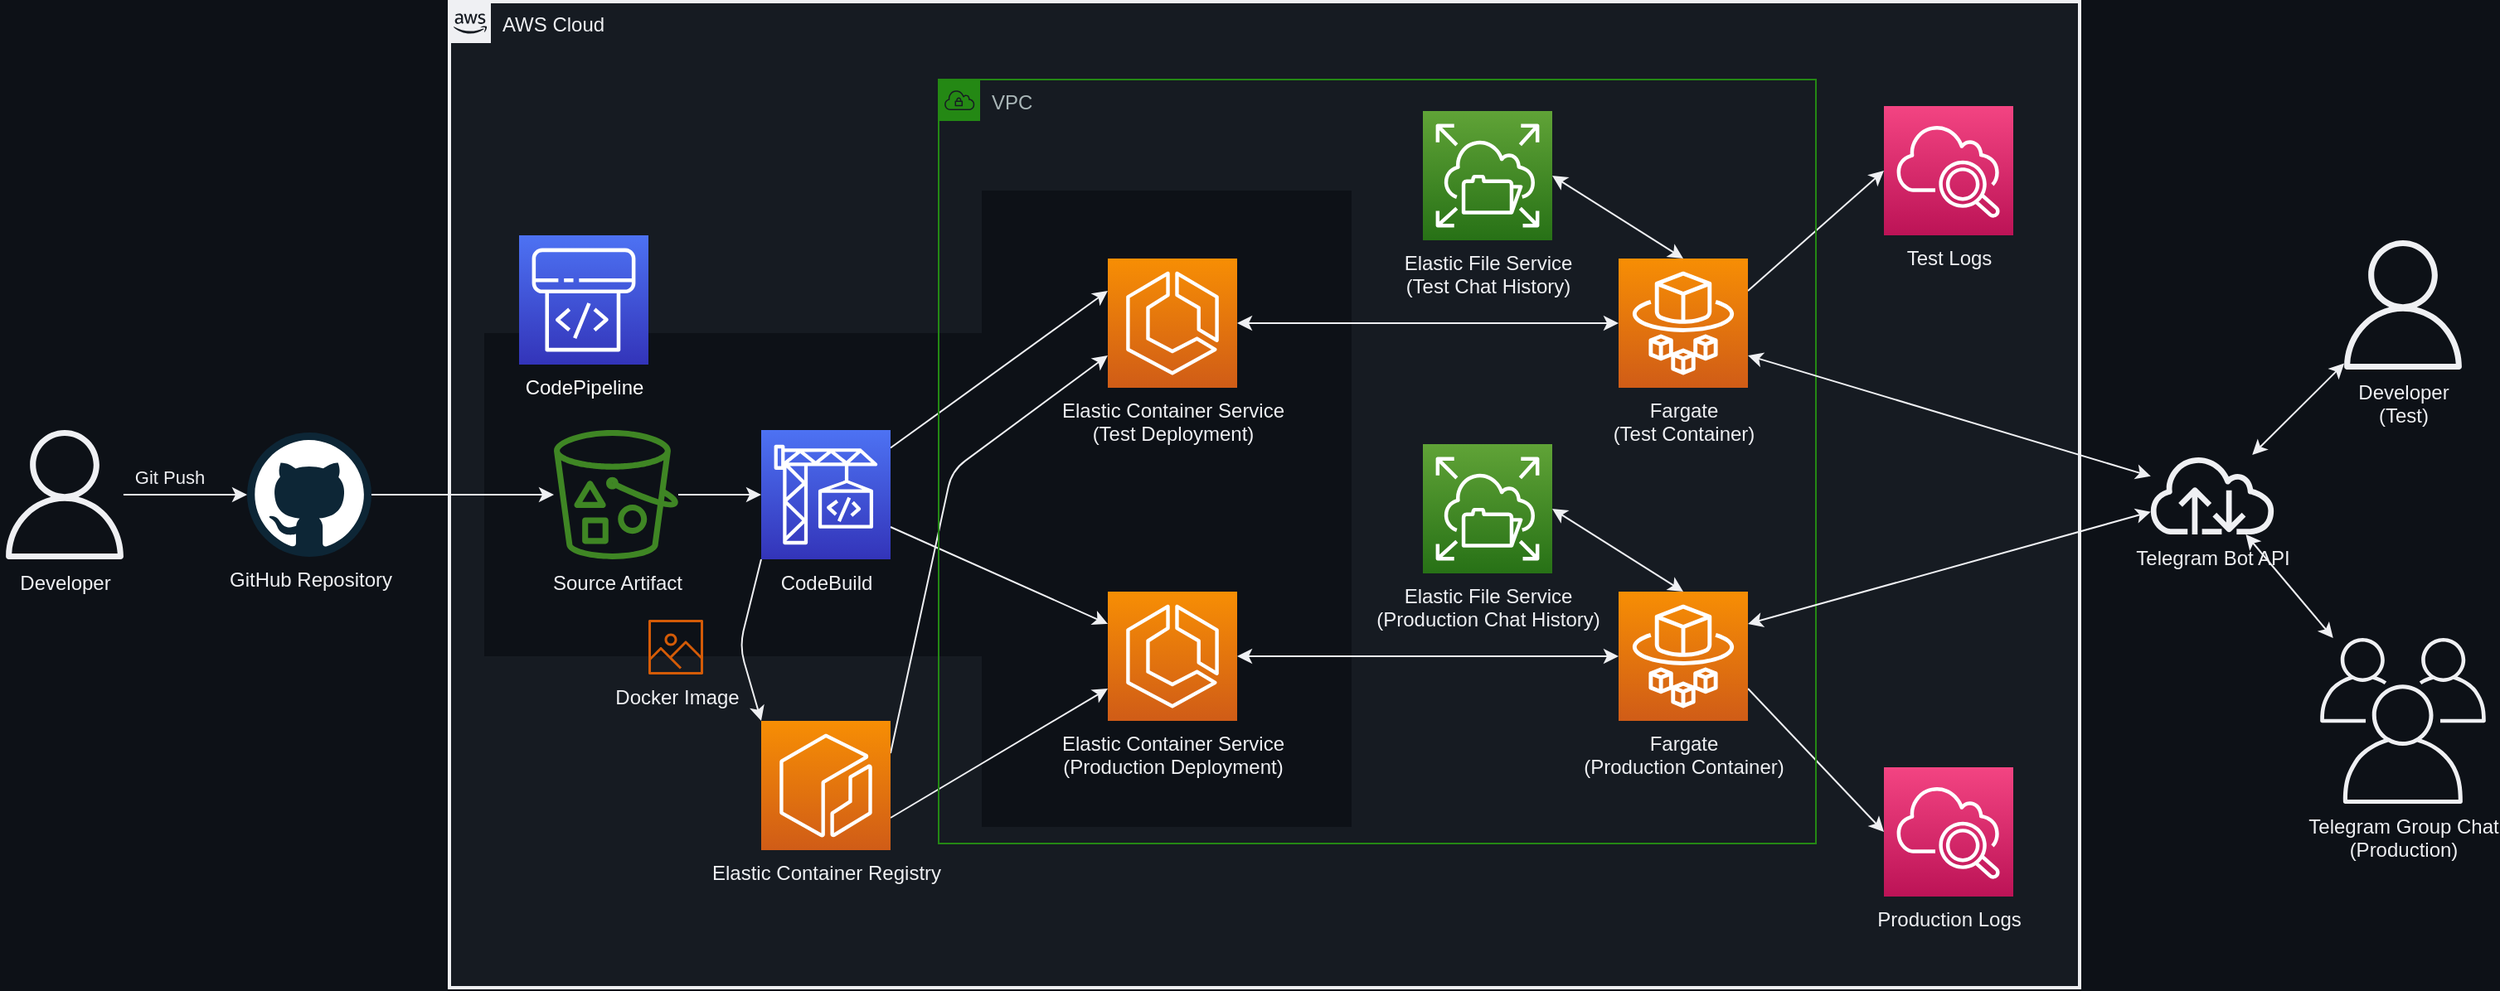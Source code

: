 <mxfile>
    <diagram id="OdDofp1JgSiZ3Kcg-Kp7" name="Page-1">
        <mxGraphModel dx="2239" dy="1312" grid="0" gridSize="10" guides="1" tooltips="1" connect="1" arrows="1" fold="1" page="1" pageScale="1" pageWidth="1600" pageHeight="900" background="#0d1117" math="0" shadow="0">
            <root>
                <mxCell id="0"/>
                <mxCell id="1" parent="0"/>
                <mxCell id="11" value="AWS Cloud" style="points=[[0,0],[0.25,0],[0.5,0],[0.75,0],[1,0],[1,0.25],[1,0.5],[1,0.75],[1,1],[0.75,1],[0.5,1],[0.25,1],[0,1],[0,0.75],[0,0.5],[0,0.25]];outlineConnect=0;html=1;whiteSpace=wrap;fontSize=12;fontStyle=0;container=0;pointerEvents=0;collapsible=0;recursiveResize=0;shape=mxgraph.aws4.group;grIcon=mxgraph.aws4.group_aws_cloud_alt;verticalAlign=top;align=left;spacingLeft=30;dashed=0;fillColor=#161b22;fillStyle=solid;fontColor=#EFF0F3;labelBackgroundColor=none;labelBorderColor=none;gradientColor=none;strokeColor=#EFF0F3;strokeWidth=2;" vertex="1" parent="1">
                    <mxGeometry x="-1278" y="153" width="983" height="595" as="geometry"/>
                </mxCell>
                <mxCell id="62" value="" style="fillColor=#0d1117;strokeColor=none;dashed=0;verticalAlign=top;fontStyle=0;fontColor=#EFF0F3;rounded=0;fillStyle=solid;" vertex="1" parent="11">
                    <mxGeometry x="321" y="114" width="223" height="384" as="geometry"/>
                </mxCell>
                <mxCell id="14" value="" style="fillColor=#0d1117;strokeColor=none;dashed=0;verticalAlign=top;fontStyle=0;fontColor=#EFF0F3;rounded=0;fillStyle=solid;" vertex="1" parent="11">
                    <mxGeometry x="21" y="200" width="348" height="195" as="geometry"/>
                </mxCell>
                <mxCell id="4" value="&lt;font color=&quot;#ffffff&quot;&gt;CodePipeline&lt;/font&gt;" style="sketch=0;points=[[0,0,0],[0.25,0,0],[0.5,0,0],[0.75,0,0],[1,0,0],[0,1,0],[0.25,1,0],[0.5,1,0],[0.75,1,0],[1,1,0],[0,0.25,0],[0,0.5,0],[0,0.75,0],[1,0.25,0],[1,0.5,0],[1,0.75,0]];outlineConnect=0;fontColor=#232F3E;gradientColor=#4D72F3;gradientDirection=north;fillColor=#3334B9;strokeColor=#ffffff;dashed=0;verticalLabelPosition=bottom;verticalAlign=top;align=center;html=1;fontSize=12;fontStyle=0;aspect=fixed;shape=mxgraph.aws4.resourceIcon;resIcon=mxgraph.aws4.codepipeline;" vertex="1" parent="11">
                    <mxGeometry x="42" y="141" width="78" height="78" as="geometry"/>
                </mxCell>
                <mxCell id="32" style="edgeStyle=none;html=1;entryX=0;entryY=0;entryDx=0;entryDy=0;entryPerimeter=0;fontColor=#EFF0F3;exitX=0;exitY=1;exitDx=0;exitDy=0;exitPerimeter=0;strokeColor=#EFF0F3;" edge="1" parent="11" source="2" target="5">
                    <mxGeometry relative="1" as="geometry">
                        <Array as="points">
                            <mxPoint x="175" y="389"/>
                        </Array>
                    </mxGeometry>
                </mxCell>
                <mxCell id="36" value="" style="edgeStyle=none;html=1;fontColor=#EFF0F3;entryX=0;entryY=0.25;entryDx=0;entryDy=0;entryPerimeter=0;shadow=0;strokeColor=#EFF0F3;" edge="1" parent="11" source="2" target="31">
                    <mxGeometry relative="1" as="geometry"/>
                </mxCell>
                <mxCell id="65" style="edgeStyle=none;html=1;exitX=1;exitY=0.75;exitDx=0;exitDy=0;exitPerimeter=0;entryX=0;entryY=0.25;entryDx=0;entryDy=0;entryPerimeter=0;shadow=0;fontColor=#EFF0F3;strokeColor=#EFF0F3;" edge="1" parent="11" source="2" target="6">
                    <mxGeometry relative="1" as="geometry"/>
                </mxCell>
                <mxCell id="2" value="&lt;font color=&quot;#eff0f3&quot;&gt;CodeBuild&lt;/font&gt;" style="sketch=0;points=[[0,0,0],[0.25,0,0],[0.5,0,0],[0.75,0,0],[1,0,0],[0,1,0],[0.25,1,0],[0.5,1,0],[0.75,1,0],[1,1,0],[0,0.25,0],[0,0.5,0],[0,0.75,0],[1,0.25,0],[1,0.5,0],[1,0.75,0]];outlineConnect=0;fontColor=#232F3E;gradientColor=#4D72F3;gradientDirection=north;fillColor=#3334B9;strokeColor=#ffffff;dashed=0;verticalLabelPosition=bottom;verticalAlign=top;align=center;html=1;fontSize=12;fontStyle=0;aspect=fixed;shape=mxgraph.aws4.resourceIcon;resIcon=mxgraph.aws4.codebuild;" vertex="1" parent="11">
                    <mxGeometry x="188" y="258.5" width="78" height="78" as="geometry"/>
                </mxCell>
                <mxCell id="8" value="&lt;font color=&quot;#eff0f3&quot;&gt;Docker Image&lt;/font&gt;" style="sketch=0;outlineConnect=0;fontColor=#232F3E;gradientColor=none;fillColor=#D45B07;strokeColor=none;dashed=0;verticalLabelPosition=bottom;verticalAlign=top;align=center;html=1;fontSize=12;fontStyle=0;aspect=fixed;pointerEvents=1;shape=mxgraph.aws4.container_registry_image;" vertex="1" parent="11">
                    <mxGeometry x="120" y="373" width="33" height="33" as="geometry"/>
                </mxCell>
                <mxCell id="63" style="edgeStyle=none;html=1;exitX=1;exitY=0.25;exitDx=0;exitDy=0;exitPerimeter=0;entryX=0;entryY=0.75;entryDx=0;entryDy=0;entryPerimeter=0;shadow=0;fontColor=#EFF0F3;strokeColor=#EFF0F3;" edge="1" parent="11" source="5" target="31">
                    <mxGeometry relative="1" as="geometry">
                        <Array as="points">
                            <mxPoint x="303" y="283"/>
                        </Array>
                    </mxGeometry>
                </mxCell>
                <mxCell id="64" style="edgeStyle=none;html=1;exitX=1;exitY=0.75;exitDx=0;exitDy=0;exitPerimeter=0;entryX=0;entryY=0.75;entryDx=0;entryDy=0;entryPerimeter=0;shadow=0;fontColor=#EFF0F3;strokeColor=#EFF0F3;" edge="1" parent="11" source="5" target="6">
                    <mxGeometry relative="1" as="geometry"/>
                </mxCell>
                <mxCell id="5" value="&lt;font color=&quot;#eff0f3&quot;&gt;Elastic Container Registry&lt;/font&gt;" style="sketch=0;points=[[0,0,0],[0.25,0,0],[0.5,0,0],[0.75,0,0],[1,0,0],[0,1,0],[0.25,1,0],[0.5,1,0],[0.75,1,0],[1,1,0],[0,0.25,0],[0,0.5,0],[0,0.75,0],[1,0.25,0],[1,0.5,0],[1,0.75,0]];outlineConnect=0;fontColor=#232F3E;gradientColor=#F78E04;gradientDirection=north;fillColor=#D05C17;strokeColor=#ffffff;dashed=0;verticalLabelPosition=bottom;verticalAlign=top;align=center;html=1;fontSize=12;fontStyle=0;aspect=fixed;shape=mxgraph.aws4.resourceIcon;resIcon=mxgraph.aws4.ecr;" vertex="1" parent="11">
                    <mxGeometry x="188" y="434" width="78" height="78" as="geometry"/>
                </mxCell>
                <mxCell id="30" value="" style="edgeStyle=none;html=1;fontColor=#EFF0F3;strokeColor=#EFF0F3;" edge="1" parent="11" source="17" target="2">
                    <mxGeometry relative="1" as="geometry"/>
                </mxCell>
                <mxCell id="17" value="&lt;font color=&quot;#eff0f3&quot;&gt;Source Artifact&lt;/font&gt;" style="sketch=0;outlineConnect=0;fontColor=#232F3E;gradientColor=none;fillColor=#3F8624;strokeColor=none;dashed=0;verticalLabelPosition=bottom;verticalAlign=top;align=center;html=1;fontSize=12;fontStyle=0;aspect=fixed;pointerEvents=1;shape=mxgraph.aws4.bucket_with_objects;" vertex="1" parent="11">
                    <mxGeometry x="63" y="258.5" width="75" height="78" as="geometry"/>
                </mxCell>
                <mxCell id="67" style="edgeStyle=none;sketch=0;html=1;exitX=1;exitY=0.5;exitDx=0;exitDy=0;exitPerimeter=0;entryX=0;entryY=0.5;entryDx=0;entryDy=0;entryPerimeter=0;shadow=0;fontColor=#EFF0F3;startArrow=classic;startFill=1;strokeColor=#EFF0F3;" edge="1" parent="11" source="6" target="7">
                    <mxGeometry relative="1" as="geometry"/>
                </mxCell>
                <mxCell id="6" value="&lt;font color=&quot;#eff0f3&quot;&gt;Elastic Container Service&lt;br&gt;(Production Deployment)&lt;br&gt;&lt;/font&gt;" style="sketch=0;points=[[0,0,0],[0.25,0,0],[0.5,0,0],[0.75,0,0],[1,0,0],[0,1,0],[0.25,1,0],[0.5,1,0],[0.75,1,0],[1,1,0],[0,0.25,0],[0,0.5,0],[0,0.75,0],[1,0.25,0],[1,0.5,0],[1,0.75,0]];outlineConnect=0;fontColor=#232F3E;gradientColor=#F78E04;gradientDirection=north;fillColor=#D05C17;strokeColor=#ffffff;dashed=0;verticalLabelPosition=bottom;verticalAlign=top;align=center;html=1;fontSize=12;fontStyle=0;aspect=fixed;shape=mxgraph.aws4.resourceIcon;resIcon=mxgraph.aws4.ecs;" vertex="1" parent="11">
                    <mxGeometry x="397" y="356" width="78" height="78" as="geometry"/>
                </mxCell>
                <mxCell id="66" style="edgeStyle=none;html=1;exitX=1;exitY=0.5;exitDx=0;exitDy=0;exitPerimeter=0;entryX=0;entryY=0.5;entryDx=0;entryDy=0;entryPerimeter=0;shadow=0;fontColor=#EFF0F3;startArrow=classic;startFill=1;strokeColor=#EFF0F3;" edge="1" parent="11" source="31" target="38">
                    <mxGeometry relative="1" as="geometry"/>
                </mxCell>
                <mxCell id="31" value="&lt;font color=&quot;#eff0f3&quot;&gt;Elastic Container Service&lt;br&gt;(Test Deployment)&lt;br&gt;&lt;/font&gt;" style="sketch=0;points=[[0,0,0],[0.25,0,0],[0.5,0,0],[0.75,0,0],[1,0,0],[0,1,0],[0.25,1,0],[0.5,1,0],[0.75,1,0],[1,1,0],[0,0.25,0],[0,0.5,0],[0,0.75,0],[1,0.25,0],[1,0.5,0],[1,0.75,0]];outlineConnect=0;fontColor=#232F3E;gradientColor=#F78E04;gradientDirection=north;fillColor=#D05C17;strokeColor=#ffffff;dashed=0;verticalLabelPosition=bottom;verticalAlign=top;align=center;html=1;fontSize=12;fontStyle=0;aspect=fixed;shape=mxgraph.aws4.resourceIcon;resIcon=mxgraph.aws4.ecs;" vertex="1" parent="11">
                    <mxGeometry x="397" y="155" width="78" height="78" as="geometry"/>
                </mxCell>
                <mxCell id="76" style="edgeStyle=none;sketch=0;html=1;exitX=1;exitY=0.75;exitDx=0;exitDy=0;exitPerimeter=0;entryX=0;entryY=0.5;entryDx=0;entryDy=0;entryPerimeter=0;shadow=0;fontColor=#EFF0F3;startArrow=none;startFill=0;strokeColor=#EFF0F3;" edge="1" parent="11" source="7" target="61">
                    <mxGeometry relative="1" as="geometry"/>
                </mxCell>
                <mxCell id="7" value="&lt;font color=&quot;#eff0f3&quot;&gt;Fargate&lt;br&gt;(Production Container)&lt;br&gt;&lt;/font&gt;" style="sketch=0;points=[[0,0,0],[0.25,0,0],[0.5,0,0],[0.75,0,0],[1,0,0],[0,1,0],[0.25,1,0],[0.5,1,0],[0.75,1,0],[1,1,0],[0,0.25,0],[0,0.5,0],[0,0.75,0],[1,0.25,0],[1,0.5,0],[1,0.75,0]];outlineConnect=0;fontColor=#232F3E;gradientColor=#F78E04;gradientDirection=north;fillColor=#D05C17;strokeColor=#ffffff;dashed=0;verticalLabelPosition=bottom;verticalAlign=top;align=center;html=1;fontSize=12;fontStyle=0;aspect=fixed;shape=mxgraph.aws4.resourceIcon;resIcon=mxgraph.aws4.fargate;" vertex="1" parent="11">
                    <mxGeometry x="705" y="356" width="78" height="78" as="geometry"/>
                </mxCell>
                <mxCell id="75" style="edgeStyle=none;sketch=0;html=1;exitX=1;exitY=0.25;exitDx=0;exitDy=0;exitPerimeter=0;entryX=0;entryY=0.5;entryDx=0;entryDy=0;entryPerimeter=0;shadow=0;fontColor=#EFF0F3;startArrow=none;startFill=0;strokeColor=#EFF0F3;" edge="1" parent="11" source="38" target="70">
                    <mxGeometry relative="1" as="geometry"/>
                </mxCell>
                <mxCell id="38" value="&lt;font color=&quot;#eff0f3&quot;&gt;Fargate&lt;br&gt;(Test Container)&lt;br&gt;&lt;/font&gt;" style="sketch=0;points=[[0,0,0],[0.25,0,0],[0.5,0,0],[0.75,0,0],[1,0,0],[0,1,0],[0.25,1,0],[0.5,1,0],[0.75,1,0],[1,1,0],[0,0.25,0],[0,0.5,0],[0,0.75,0],[1,0.25,0],[1,0.5,0],[1,0.75,0]];outlineConnect=0;fontColor=#232F3E;gradientColor=#F78E04;gradientDirection=north;fillColor=#D05C17;strokeColor=#ffffff;dashed=0;verticalLabelPosition=bottom;verticalAlign=top;align=center;html=1;fontSize=12;fontStyle=0;aspect=fixed;shape=mxgraph.aws4.resourceIcon;resIcon=mxgraph.aws4.fargate;" vertex="1" parent="11">
                    <mxGeometry x="705" y="155" width="78" height="78" as="geometry"/>
                </mxCell>
                <mxCell id="68" style="edgeStyle=none;sketch=0;html=1;exitX=1;exitY=0.5;exitDx=0;exitDy=0;exitPerimeter=0;entryX=0.5;entryY=0;entryDx=0;entryDy=0;entryPerimeter=0;shadow=0;fontColor=#EFF0F3;startArrow=classic;startFill=1;strokeColor=#EFF0F3;" edge="1" parent="11" source="48" target="38">
                    <mxGeometry relative="1" as="geometry"/>
                </mxCell>
                <mxCell id="48" value="&lt;font color=&quot;#eff0f3&quot;&gt;Elastic File Service&lt;br&gt;(Test Chat History)&lt;br&gt;&lt;/font&gt;" style="sketch=0;points=[[0,0,0],[0.25,0,0],[0.5,0,0],[0.75,0,0],[1,0,0],[0,1,0],[0.25,1,0],[0.5,1,0],[0.75,1,0],[1,1,0],[0,0.25,0],[0,0.5,0],[0,0.75,0],[1,0.25,0],[1,0.5,0],[1,0.75,0]];outlineConnect=0;fontColor=#232F3E;gradientColor=#60A337;gradientDirection=north;fillColor=#277116;strokeColor=#ffffff;dashed=0;verticalLabelPosition=bottom;verticalAlign=top;align=center;html=1;fontSize=12;fontStyle=0;aspect=fixed;shape=mxgraph.aws4.resourceIcon;resIcon=mxgraph.aws4.elastic_file_system;" vertex="1" parent="11">
                    <mxGeometry x="587" y="66" width="78" height="78" as="geometry"/>
                </mxCell>
                <mxCell id="69" style="edgeStyle=none;sketch=0;html=1;exitX=1;exitY=0.5;exitDx=0;exitDy=0;exitPerimeter=0;entryX=0.5;entryY=0;entryDx=0;entryDy=0;entryPerimeter=0;shadow=0;fontColor=#EFF0F3;startArrow=classic;startFill=1;strokeColor=#EFF0F3;" edge="1" parent="11" source="18" target="7">
                    <mxGeometry relative="1" as="geometry"/>
                </mxCell>
                <mxCell id="18" value="&lt;font color=&quot;#eff0f3&quot;&gt;Elastic File Service&lt;br&gt;(Production Chat History)&lt;br&gt;&lt;/font&gt;" style="sketch=0;points=[[0,0,0],[0.25,0,0],[0.5,0,0],[0.75,0,0],[1,0,0],[0,1,0],[0.25,1,0],[0.5,1,0],[0.75,1,0],[1,1,0],[0,0.25,0],[0,0.5,0],[0,0.75,0],[1,0.25,0],[1,0.5,0],[1,0.75,0]];outlineConnect=0;fontColor=#232F3E;gradientColor=#60A337;gradientDirection=north;fillColor=#277116;strokeColor=#ffffff;dashed=0;verticalLabelPosition=bottom;verticalAlign=top;align=center;html=1;fontSize=12;fontStyle=0;aspect=fixed;shape=mxgraph.aws4.resourceIcon;resIcon=mxgraph.aws4.elastic_file_system;" vertex="1" parent="11">
                    <mxGeometry x="587" y="267" width="78" height="78" as="geometry"/>
                </mxCell>
                <mxCell id="60" value="VPC" style="points=[[0,0],[0.25,0],[0.5,0],[0.75,0],[1,0],[1,0.25],[1,0.5],[1,0.75],[1,1],[0.75,1],[0.5,1],[0.25,1],[0,1],[0,0.75],[0,0.5],[0,0.25]];outlineConnect=0;gradientColor=none;html=1;whiteSpace=wrap;fontSize=12;fontStyle=0;container=1;pointerEvents=0;collapsible=0;recursiveResize=0;shape=mxgraph.aws4.group;grIcon=mxgraph.aws4.group_vpc;strokeColor=#248814;fillColor=none;verticalAlign=top;align=left;spacingLeft=30;fontColor=#AAB7B8;dashed=0;rounded=0;" vertex="1" parent="11">
                    <mxGeometry x="295" y="47" width="529" height="461" as="geometry"/>
                </mxCell>
                <mxCell id="70" value="&lt;font color=&quot;#eff0f3&quot;&gt;Test Logs&lt;/font&gt;" style="sketch=0;points=[[0,0,0],[0.25,0,0],[0.5,0,0],[0.75,0,0],[1,0,0],[0,1,0],[0.25,1,0],[0.5,1,0],[0.75,1,0],[1,1,0],[0,0.25,0],[0,0.5,0],[0,0.75,0],[1,0.25,0],[1,0.5,0],[1,0.75,0]];points=[[0,0,0],[0.25,0,0],[0.5,0,0],[0.75,0,0],[1,0,0],[0,1,0],[0.25,1,0],[0.5,1,0],[0.75,1,0],[1,1,0],[0,0.25,0],[0,0.5,0],[0,0.75,0],[1,0.25,0],[1,0.5,0],[1,0.75,0]];outlineConnect=0;fontColor=#232F3E;gradientColor=#F34482;gradientDirection=north;fillColor=#BC1356;strokeColor=#ffffff;dashed=0;verticalLabelPosition=bottom;verticalAlign=top;align=center;html=1;fontSize=12;fontStyle=0;aspect=fixed;shape=mxgraph.aws4.resourceIcon;resIcon=mxgraph.aws4.cloudwatch_2;rounded=0;" vertex="1" parent="11">
                    <mxGeometry x="865" y="63" width="78" height="78" as="geometry"/>
                </mxCell>
                <mxCell id="61" value="&lt;font color=&quot;#eff0f3&quot;&gt;Production&amp;nbsp;Logs&lt;/font&gt;" style="sketch=0;points=[[0,0,0],[0.25,0,0],[0.5,0,0],[0.75,0,0],[1,0,0],[0,1,0],[0.25,1,0],[0.5,1,0],[0.75,1,0],[1,1,0],[0,0.25,0],[0,0.5,0],[0,0.75,0],[1,0.25,0],[1,0.5,0],[1,0.75,0]];points=[[0,0,0],[0.25,0,0],[0.5,0,0],[0.75,0,0],[1,0,0],[0,1,0],[0.25,1,0],[0.5,1,0],[0.75,1,0],[1,1,0],[0,0.25,0],[0,0.5,0],[0,0.75,0],[1,0.25,0],[1,0.5,0],[1,0.75,0]];outlineConnect=0;fontColor=#232F3E;gradientColor=#F34482;gradientDirection=north;fillColor=#BC1356;strokeColor=#ffffff;dashed=0;verticalLabelPosition=bottom;verticalAlign=top;align=center;html=1;fontSize=12;fontStyle=0;aspect=fixed;shape=mxgraph.aws4.resourceIcon;resIcon=mxgraph.aws4.cloudwatch_2;rounded=0;" vertex="1" parent="11">
                    <mxGeometry x="865" y="462" width="78" height="78" as="geometry"/>
                </mxCell>
                <mxCell id="29" value="" style="edgeStyle=none;html=1;fontColor=#EFF0F3;strokeColor=#EFF0F3;" edge="1" parent="1" source="3" target="17">
                    <mxGeometry relative="1" as="geometry"/>
                </mxCell>
                <mxCell id="3" value="&lt;font color=&quot;#eff0f3&quot;&gt;GitHub Repository&lt;/font&gt;" style="dashed=0;outlineConnect=0;html=1;align=center;labelPosition=center;verticalLabelPosition=bottom;verticalAlign=top;shape=mxgraph.weblogos.github" vertex="1" parent="1">
                    <mxGeometry x="-1400" y="413" width="75" height="75" as="geometry"/>
                </mxCell>
                <mxCell id="77" value="" style="edgeStyle=none;sketch=0;html=1;shadow=0;fontColor=#EFF0F3;startArrow=classic;startFill=1;strokeColor=#EFF0F3;" edge="1" parent="1" source="12" target="72">
                    <mxGeometry relative="1" as="geometry"/>
                </mxCell>
                <mxCell id="12" value="&lt;font color=&quot;#eff0f3&quot;&gt;Telegram Group Chat&lt;br&gt;(Production)&lt;br&gt;&lt;/font&gt;" style="sketch=0;outlineConnect=0;gradientColor=none;fontColor=#545B64;strokeColor=none;fillColor=#EFF0F3;dashed=0;verticalLabelPosition=bottom;verticalAlign=top;align=center;html=1;fontSize=12;fontStyle=0;aspect=fixed;shape=mxgraph.aws4.illustration_users;pointerEvents=1" vertex="1" parent="1">
                    <mxGeometry x="-150" y="537" width="100" height="100" as="geometry"/>
                </mxCell>
                <mxCell id="25" value="" style="edgeStyle=none;html=1;fontColor=#EFF0F3;strokeColor=#EFF0F3;" edge="1" parent="1" source="21" target="3">
                    <mxGeometry relative="1" as="geometry"/>
                </mxCell>
                <mxCell id="27" value="Git Push" style="edgeLabel;html=1;align=center;verticalAlign=middle;resizable=0;points=[];fontColor=#EFF0F3;labelBackgroundColor=none;" vertex="1" connectable="0" parent="25">
                    <mxGeometry x="0.252" y="-1" relative="1" as="geometry">
                        <mxPoint x="-19" y="-12" as="offset"/>
                    </mxGeometry>
                </mxCell>
                <mxCell id="21" value="&lt;font color=&quot;#eff0f3&quot;&gt;Developer&lt;/font&gt;" style="sketch=0;outlineConnect=0;fontColor=#232F3E;gradientColor=none;fillColor=#EFF0F3;strokeColor=none;dashed=0;verticalLabelPosition=bottom;verticalAlign=top;align=center;html=1;fontSize=12;fontStyle=0;aspect=fixed;pointerEvents=1;shape=mxgraph.aws4.user;rounded=0;" vertex="1" parent="1">
                    <mxGeometry x="-1549" y="411.5" width="78" height="78" as="geometry"/>
                </mxCell>
                <mxCell id="72" value="&lt;font color=&quot;#eff0f3&quot;&gt;Telegram Bot API&lt;/font&gt;" style="sketch=0;outlineConnect=0;fontColor=#232F3E;gradientColor=none;fillColor=#EFF0F3;strokeColor=none;dashed=0;verticalLabelPosition=bottom;verticalAlign=top;align=center;html=1;fontSize=12;fontStyle=0;aspect=fixed;pointerEvents=1;shape=mxgraph.aws4.internet;rounded=0;" vertex="1" parent="1">
                    <mxGeometry x="-254" y="426.5" width="78" height="48" as="geometry"/>
                </mxCell>
                <mxCell id="73" style="edgeStyle=none;sketch=0;html=1;exitX=1;exitY=0.75;exitDx=0;exitDy=0;exitPerimeter=0;shadow=0;fontColor=#EFF0F3;startArrow=classic;startFill=1;strokeColor=#EFF0F3;" edge="1" parent="1" source="38" target="72">
                    <mxGeometry relative="1" as="geometry"/>
                </mxCell>
                <mxCell id="74" style="edgeStyle=none;sketch=0;html=1;exitX=1;exitY=0.25;exitDx=0;exitDy=0;exitPerimeter=0;shadow=0;fontColor=#EFF0F3;startArrow=classic;startFill=1;strokeColor=#EFF0F3;" edge="1" parent="1" source="7" target="72">
                    <mxGeometry relative="1" as="geometry"/>
                </mxCell>
                <mxCell id="79" style="edgeStyle=none;sketch=0;html=1;shadow=0;fontColor=#EFF0F3;startArrow=classic;startFill=1;strokeColor=#EFF0F3;" edge="1" parent="1" source="78" target="72">
                    <mxGeometry relative="1" as="geometry"/>
                </mxCell>
                <mxCell id="78" value="&lt;font color=&quot;#eff0f3&quot;&gt;Developer&lt;br&gt;(Test)&lt;br&gt;&lt;/font&gt;" style="sketch=0;outlineConnect=0;fontColor=#232F3E;gradientColor=none;fillColor=#EFF0F3;strokeColor=none;dashed=0;verticalLabelPosition=bottom;verticalAlign=top;align=center;html=1;fontSize=12;fontStyle=0;aspect=fixed;pointerEvents=1;shape=mxgraph.aws4.user;rounded=0;" vertex="1" parent="1">
                    <mxGeometry x="-139" y="297" width="78" height="78" as="geometry"/>
                </mxCell>
            </root>
        </mxGraphModel>
    </diagram>
</mxfile>